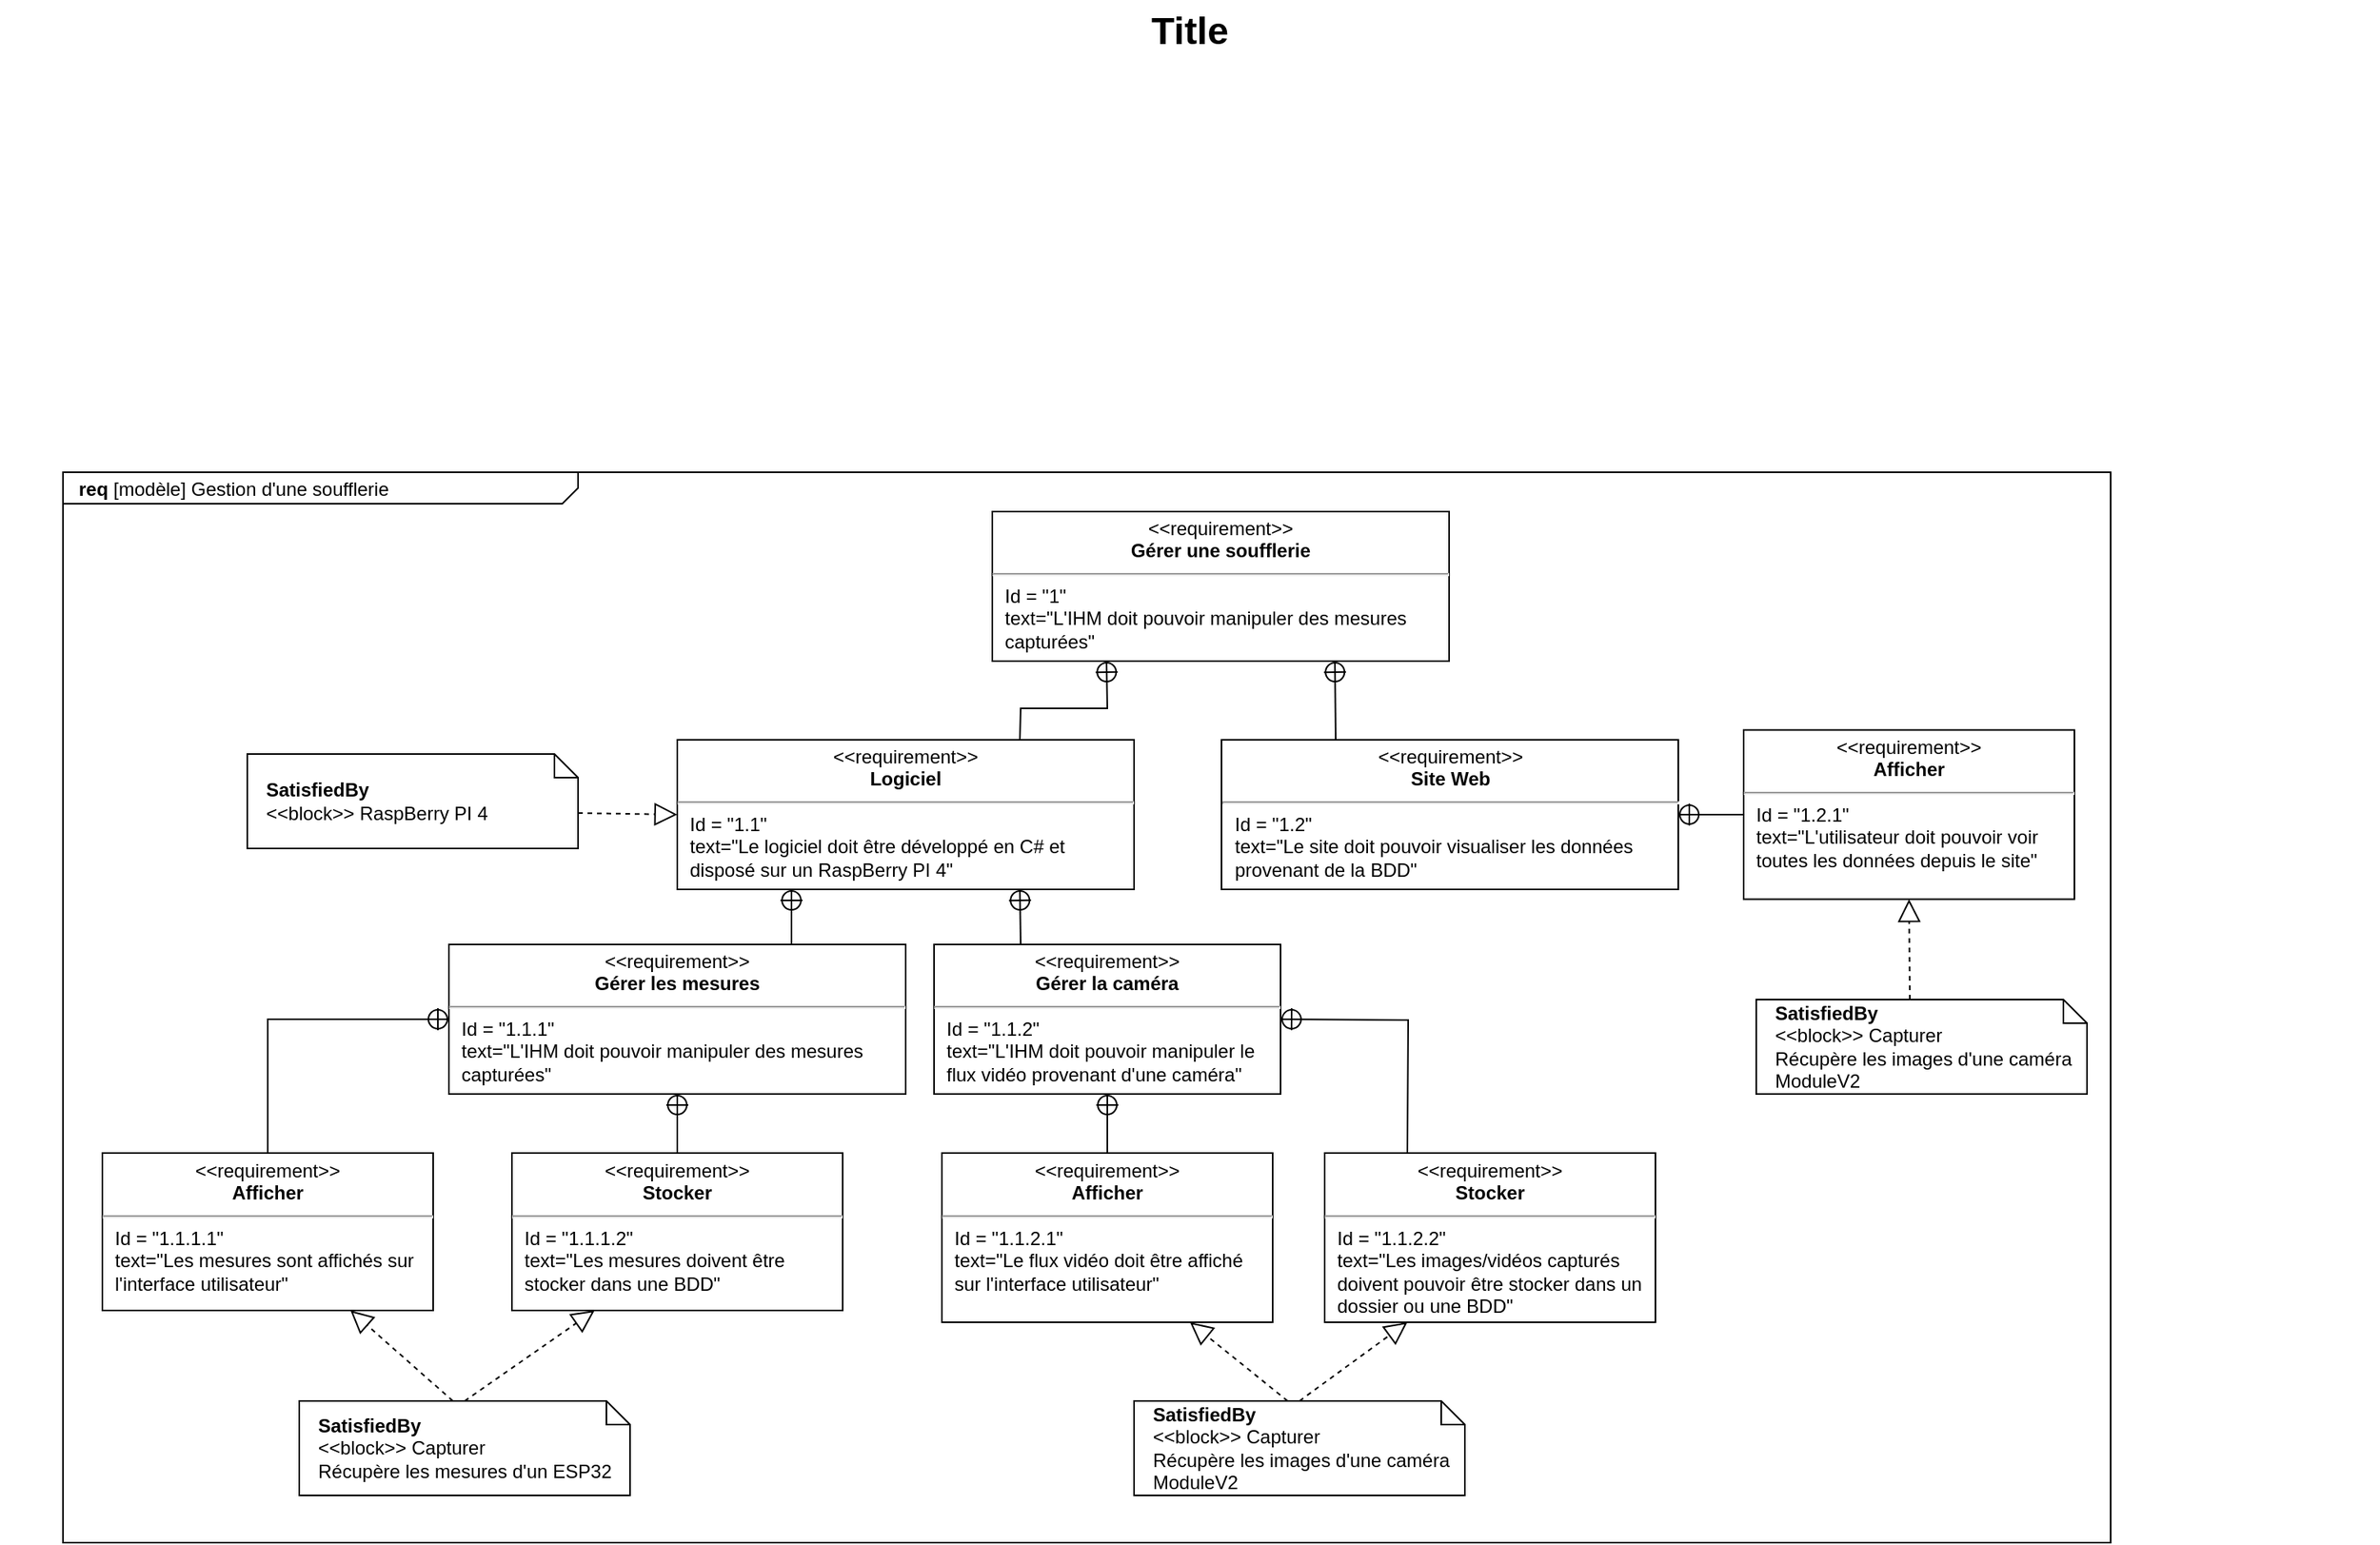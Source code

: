 <mxfile version="21.2.9" type="github">
  <diagram name="Page-1" id="929967ad-93f9-6ef4-fab6-5d389245f69c">
    <mxGraphModel dx="1065" dy="452" grid="1" gridSize="10" guides="1" tooltips="1" connect="1" arrows="1" fold="1" page="1" pageScale="1.5" pageWidth="1169" pageHeight="826" background="none" math="0" shadow="0">
      <root>
        <mxCell id="0" style=";html=1;" />
        <mxCell id="1" style=";html=1;" parent="0" />
        <mxCell id="1672d66443f91eb5-1" value="&lt;p style=&quot;margin: 0px ; margin-top: 4px ; margin-left: 10px ; text-align: left&quot;&gt;&lt;b&gt;req&lt;/b&gt;&amp;nbsp;[modèle] Gestion d&#39;une soufflerie&lt;/p&gt;" style="html=1;strokeWidth=1;shape=mxgraph.sysml.package;html=1;overflow=fill;whiteSpace=wrap;fillColor=none;gradientColor=none;fontSize=12;align=center;labelX=327.64;" parent="1" vertex="1">
          <mxGeometry x="160" y="340" width="1300" height="680" as="geometry" />
        </mxCell>
        <mxCell id="1672d66443f91eb5-21" style="edgeStyle=none;rounded=0;html=1;dashed=1;endArrow=none;endFill=0;jettySize=auto;orthogonalLoop=1;" parent="1" source="1672d66443f91eb5-6" edge="1">
          <mxGeometry relative="1" as="geometry">
            <mxPoint x="1066.583" y="655" as="targetPoint" />
          </mxGeometry>
        </mxCell>
        <mxCell id="1672d66443f91eb5-16" style="edgeStyle=orthogonalEdgeStyle;rounded=0;html=1;endArrow=circlePlus;endFill=0;jettySize=auto;orthogonalLoop=1;entryX=0.25;entryY=1;" parent="1" target="1672d66443f91eb5-5" edge="1">
          <mxGeometry relative="1" as="geometry">
            <Array as="points">
              <mxPoint x="627" y="635" />
              <mxPoint x="677" y="635" />
            </Array>
            <mxPoint x="627" y="655" as="sourcePoint" />
          </mxGeometry>
        </mxCell>
        <mxCell id="1672d66443f91eb5-17" style="edgeStyle=orthogonalEdgeStyle;rounded=0;html=1;endArrow=circlePlus;endFill=0;jettySize=auto;orthogonalLoop=1;entryX=0.5;entryY=1;" parent="1" source="1672d66443f91eb5-8" edge="1">
          <mxGeometry relative="1" as="geometry">
            <Array as="points">
              <mxPoint x="817" y="635" />
              <mxPoint x="717" y="635" />
            </Array>
            <mxPoint x="717" y="605" as="targetPoint" />
          </mxGeometry>
        </mxCell>
        <mxCell id="1672d66443f91eb5-18" style="edgeStyle=orthogonalEdgeStyle;rounded=0;html=1;endArrow=circlePlus;endFill=0;jettySize=auto;orthogonalLoop=1;entryX=0.75;entryY=1;" parent="1" source="1672d66443f91eb5-9" edge="1">
          <mxGeometry relative="1" as="geometry">
            <Array as="points">
              <mxPoint x="1017" y="625" />
              <mxPoint x="757" y="625" />
            </Array>
            <mxPoint x="757" y="605" as="targetPoint" />
          </mxGeometry>
        </mxCell>
        <mxCell id="1672d66443f91eb5-23" value="Title" style="text;strokeColor=none;fillColor=none;html=1;fontSize=24;fontStyle=1;verticalAlign=middle;align=center;" parent="1" vertex="1">
          <mxGeometry x="120" y="40" width="1510" height="40" as="geometry" />
        </mxCell>
        <mxCell id="MLXDjhbPjjfRIESLKYg0-1" value="&lt;p style=&quot;margin: 0px ; margin-top: 4px ; text-align: center&quot;&gt;&amp;lt;&amp;lt;requirement&amp;gt;&amp;gt;&lt;br&gt;&lt;b&gt;Gérer&amp;nbsp;les mesures&lt;/b&gt;&lt;/p&gt;&lt;hr&gt;&lt;p style=&quot;margin: 0px ; margin-left: 8px ; text-align: left&quot;&gt;Id = &quot;1.1.1&quot;&lt;/p&gt;&lt;p style=&quot;margin: 0px ; margin-left: 8px ; text-align: left&quot;&gt;text=&quot;L&#39;IHM doit pouvoir manipuler des mesures capturées&quot;&lt;/p&gt;" style="shape=rect;html=1;overflow=fill;whiteSpace=wrap;" vertex="1" parent="1">
          <mxGeometry x="405" y="640" width="290" height="95" as="geometry" />
        </mxCell>
        <mxCell id="MLXDjhbPjjfRIESLKYg0-2" value="&lt;p style=&quot;margin: 0px ; margin-top: 4px ; text-align: center&quot;&gt;&amp;lt;&amp;lt;requirement&amp;gt;&amp;gt;&lt;br&gt;&lt;b&gt;Afficher&lt;/b&gt;&lt;/p&gt;&lt;hr&gt;&lt;p style=&quot;margin: 0px ; margin-left: 8px ; text-align: left&quot;&gt;Id = &quot;1.1.1.1&quot;&lt;/p&gt;&lt;p style=&quot;margin: 0px ; margin-left: 8px ; text-align: left&quot;&gt;text=&quot;Les mesures sont affichés sur l&#39;interface utilisateur&quot;&lt;/p&gt;" style="shape=rect;html=1;overflow=fill;whiteSpace=wrap;" vertex="1" parent="1">
          <mxGeometry x="185" y="772.5" width="210" height="100" as="geometry" />
        </mxCell>
        <mxCell id="MLXDjhbPjjfRIESLKYg0-3" value="" style="edgeStyle=none;html=1;startArrow=sysMLPackCont;startSize=12;endArrow=none;rounded=0;exitX=0;exitY=0.5;exitDx=0;exitDy=0;entryX=0.5;entryY=0;entryDx=0;entryDy=0;" edge="1" parent="1" source="MLXDjhbPjjfRIESLKYg0-1" target="MLXDjhbPjjfRIESLKYg0-2">
          <mxGeometry width="160" relative="1" as="geometry">
            <mxPoint x="505" y="872.5" as="sourcePoint" />
            <mxPoint x="665" y="872.5" as="targetPoint" />
            <Array as="points">
              <mxPoint x="290" y="687.5" />
            </Array>
          </mxGeometry>
        </mxCell>
        <mxCell id="MLXDjhbPjjfRIESLKYg0-4" value="&lt;p style=&quot;margin: 0px ; margin-top: 4px ; text-align: center&quot;&gt;&amp;lt;&amp;lt;requirement&amp;gt;&amp;gt;&lt;br&gt;&lt;b&gt;Stocker&lt;/b&gt;&lt;/p&gt;&lt;hr&gt;&lt;p style=&quot;margin: 0px ; margin-left: 8px ; text-align: left&quot;&gt;Id = &quot;1.1.1.2&quot;&lt;/p&gt;&lt;p style=&quot;margin: 0px ; margin-left: 8px ; text-align: left&quot;&gt;text=&quot;Les mesures doivent être stocker dans une BDD&quot;&lt;/p&gt;" style="shape=rect;html=1;overflow=fill;whiteSpace=wrap;" vertex="1" parent="1">
          <mxGeometry x="445" y="772.5" width="210" height="100" as="geometry" />
        </mxCell>
        <mxCell id="MLXDjhbPjjfRIESLKYg0-5" value="" style="edgeStyle=none;html=1;startArrow=sysMLPackCont;startSize=12;endArrow=none;rounded=0;exitX=0.5;exitY=1;exitDx=0;exitDy=0;entryX=0.5;entryY=0;entryDx=0;entryDy=0;" edge="1" parent="1" source="MLXDjhbPjjfRIESLKYg0-1" target="MLXDjhbPjjfRIESLKYg0-4">
          <mxGeometry width="160" relative="1" as="geometry">
            <mxPoint x="535" y="812.5" as="sourcePoint" />
            <mxPoint x="695" y="812.5" as="targetPoint" />
          </mxGeometry>
        </mxCell>
        <mxCell id="MLXDjhbPjjfRIESLKYg0-9" value="&lt;p style=&quot;margin: 0px ; margin-top: 4px ; text-align: center&quot;&gt;&amp;lt;&amp;lt;requirement&amp;gt;&amp;gt;&lt;br&gt;&lt;b&gt;Gérer une soufflerie&lt;/b&gt;&lt;/p&gt;&lt;hr&gt;&lt;p style=&quot;margin: 0px ; margin-left: 8px ; text-align: left&quot;&gt;Id = &quot;1&quot;&lt;/p&gt;&lt;p style=&quot;margin: 0px ; margin-left: 8px ; text-align: left&quot;&gt;text=&quot;L&#39;IHM doit pouvoir manipuler des mesures capturées&quot;&lt;/p&gt;" style="shape=rect;html=1;overflow=fill;whiteSpace=wrap;" vertex="1" parent="1">
          <mxGeometry x="750" y="365" width="290" height="95" as="geometry" />
        </mxCell>
        <mxCell id="MLXDjhbPjjfRIESLKYg0-10" value="&lt;p style=&quot;margin: 0px ; margin-top: 4px ; text-align: center&quot;&gt;&amp;lt;&amp;lt;requirement&amp;gt;&amp;gt;&lt;br&gt;&lt;b&gt;Logiciel&lt;/b&gt;&lt;/p&gt;&lt;hr&gt;&lt;p style=&quot;margin: 0px ; margin-left: 8px ; text-align: left&quot;&gt;Id = &quot;1.1&quot;&lt;/p&gt;&lt;p style=&quot;margin: 0px ; margin-left: 8px ; text-align: left&quot;&gt;text=&quot;Le logiciel doit être développé en C# et disposé sur un RaspBerry PI 4&quot;&lt;/p&gt;" style="shape=rect;html=1;overflow=fill;whiteSpace=wrap;" vertex="1" parent="1">
          <mxGeometry x="550" y="510" width="290" height="95" as="geometry" />
        </mxCell>
        <mxCell id="MLXDjhbPjjfRIESLKYg0-12" value="" style="edgeStyle=none;html=1;startArrow=sysMLPackCont;startSize=12;endArrow=none;rounded=0;exitX=0.25;exitY=1;exitDx=0;exitDy=0;entryX=0.75;entryY=0;entryDx=0;entryDy=0;" edge="1" parent="1" source="MLXDjhbPjjfRIESLKYg0-10" target="MLXDjhbPjjfRIESLKYg0-1">
          <mxGeometry width="160" relative="1" as="geometry">
            <mxPoint x="620" y="610" as="sourcePoint" />
            <mxPoint x="780" y="610" as="targetPoint" />
          </mxGeometry>
        </mxCell>
        <mxCell id="MLXDjhbPjjfRIESLKYg0-16" value="&lt;b&gt;SatisfiedBy&lt;/b&gt;&lt;div&gt;&amp;lt;&amp;lt;block&amp;gt;&amp;gt; RaspBerry PI 4&lt;/div&gt;" style="shape=note;size=15;align=left;spacingLeft=10;html=1;whiteSpace=wrap;strokeWidth=1;fontSize=12;" vertex="1" parent="1">
          <mxGeometry x="277" y="519" width="210" height="60" as="geometry" />
        </mxCell>
        <mxCell id="MLXDjhbPjjfRIESLKYg0-18" value="" style="edgeStyle=none;html=1;endSize=12;endArrow=block;endFill=0;dashed=1;rounded=0;exitX=0;exitY=0;exitDx=210;exitDy=37.5;exitPerimeter=0;entryX=0;entryY=0.5;entryDx=0;entryDy=0;" edge="1" parent="1" source="MLXDjhbPjjfRIESLKYg0-16" target="MLXDjhbPjjfRIESLKYg0-10">
          <mxGeometry width="160" relative="1" as="geometry">
            <mxPoint x="490" y="650" as="sourcePoint" />
            <mxPoint x="650" y="650" as="targetPoint" />
          </mxGeometry>
        </mxCell>
        <mxCell id="MLXDjhbPjjfRIESLKYg0-20" value="&lt;b&gt;SatisfiedBy&lt;/b&gt;&lt;div&gt;&amp;lt;&amp;lt;block&amp;gt;&amp;gt; Capturer&lt;/div&gt;&lt;div&gt;Récupère les mesures d&#39;un ESP32&lt;/div&gt;" style="shape=note;size=15;align=left;spacingLeft=10;html=1;whiteSpace=wrap;strokeWidth=1;fontSize=12;" vertex="1" parent="1">
          <mxGeometry x="310" y="930" width="210" height="60" as="geometry" />
        </mxCell>
        <mxCell id="MLXDjhbPjjfRIESLKYg0-21" value="" style="edgeStyle=none;html=1;endSize=12;endArrow=block;endFill=0;dashed=1;rounded=0;exitX=0;exitY=0;exitDx=97.5;exitDy=0;exitPerimeter=0;entryX=0.75;entryY=1;entryDx=0;entryDy=0;" edge="1" parent="1" source="MLXDjhbPjjfRIESLKYg0-20" target="MLXDjhbPjjfRIESLKYg0-2">
          <mxGeometry width="160" relative="1" as="geometry">
            <mxPoint x="245" y="1091" as="sourcePoint" />
            <mxPoint x="315" y="990" as="targetPoint" />
          </mxGeometry>
        </mxCell>
        <mxCell id="MLXDjhbPjjfRIESLKYg0-35" value="&lt;p style=&quot;margin: 0px ; margin-top: 4px ; text-align: center&quot;&gt;&amp;lt;&amp;lt;requirement&amp;gt;&amp;gt;&lt;br&gt;&lt;b&gt;Gérer&amp;nbsp;la caméra&lt;/b&gt;&lt;/p&gt;&lt;hr&gt;&lt;p style=&quot;margin: 0px ; margin-left: 8px ; text-align: left&quot;&gt;Id = &quot;1.1.2&quot;&lt;/p&gt;&lt;p style=&quot;margin: 0px ; margin-left: 8px ; text-align: left&quot;&gt;text=&quot;L&#39;IHM doit pouvoir manipuler le flux vidéo provenant d&#39;une caméra&quot;&lt;/p&gt;" style="shape=rect;html=1;overflow=fill;whiteSpace=wrap;" vertex="1" parent="1">
          <mxGeometry x="713" y="640" width="220" height="95" as="geometry" />
        </mxCell>
        <mxCell id="MLXDjhbPjjfRIESLKYg0-38" value="&lt;p style=&quot;margin: 0px ; margin-top: 4px ; text-align: center&quot;&gt;&amp;lt;&amp;lt;requirement&amp;gt;&amp;gt;&lt;br&gt;&lt;b&gt;Afficher&lt;/b&gt;&lt;/p&gt;&lt;hr&gt;&lt;p style=&quot;margin: 0px ; margin-left: 8px ; text-align: left&quot;&gt;Id = &quot;1.1.2.1&quot;&lt;/p&gt;&lt;p style=&quot;margin: 0px ; margin-left: 8px ; text-align: left&quot;&gt;text=&quot;Le flux vidéo doit être affiché sur l&#39;interface utilisateur&quot;&lt;/p&gt;" style="shape=rect;html=1;overflow=fill;whiteSpace=wrap;" vertex="1" parent="1">
          <mxGeometry x="718" y="772.5" width="210" height="107.5" as="geometry" />
        </mxCell>
        <mxCell id="MLXDjhbPjjfRIESLKYg0-39" value="" style="edgeStyle=none;html=1;startArrow=sysMLPackCont;startSize=12;endArrow=none;rounded=0;exitX=0.5;exitY=1;exitDx=0;exitDy=0;entryX=0.5;entryY=0;entryDx=0;entryDy=0;" edge="1" parent="1" source="MLXDjhbPjjfRIESLKYg0-35" target="MLXDjhbPjjfRIESLKYg0-38">
          <mxGeometry width="160" relative="1" as="geometry">
            <mxPoint x="840" y="812.5" as="sourcePoint" />
            <mxPoint x="1000" y="812.5" as="targetPoint" />
          </mxGeometry>
        </mxCell>
        <mxCell id="MLXDjhbPjjfRIESLKYg0-40" value="" style="edgeStyle=none;html=1;startArrow=sysMLPackCont;startSize=12;endArrow=none;rounded=0;exitX=0.75;exitY=1;exitDx=0;exitDy=0;entryX=0.25;entryY=0;entryDx=0;entryDy=0;" edge="1" parent="1" target="MLXDjhbPjjfRIESLKYg0-35" source="MLXDjhbPjjfRIESLKYg0-10">
          <mxGeometry width="160" relative="1" as="geometry">
            <mxPoint x="1198" y="605" as="sourcePoint" />
            <mxPoint x="1355" y="610" as="targetPoint" />
          </mxGeometry>
        </mxCell>
        <mxCell id="MLXDjhbPjjfRIESLKYg0-42" value="&lt;b&gt;SatisfiedBy&lt;/b&gt;&lt;div&gt;&amp;lt;&amp;lt;block&amp;gt;&amp;gt; Capturer&lt;/div&gt;&lt;div&gt;Récupère les images d&#39;une caméra ModuleV2&lt;/div&gt;" style="shape=note;size=15;align=left;spacingLeft=10;html=1;whiteSpace=wrap;strokeWidth=1;fontSize=12;" vertex="1" parent="1">
          <mxGeometry x="840" y="930" width="210" height="60" as="geometry" />
        </mxCell>
        <mxCell id="MLXDjhbPjjfRIESLKYg0-43" value="" style="edgeStyle=none;html=1;endSize=12;endArrow=block;endFill=0;dashed=1;rounded=0;entryX=0.75;entryY=1;entryDx=0;entryDy=0;exitX=0;exitY=0;exitDx=97.5;exitDy=0;exitPerimeter=0;" edge="1" parent="1" source="MLXDjhbPjjfRIESLKYg0-42" target="MLXDjhbPjjfRIESLKYg0-38">
          <mxGeometry width="160" relative="1" as="geometry">
            <mxPoint x="940" y="994" as="sourcePoint" />
            <mxPoint x="1040" y="1006" as="targetPoint" />
          </mxGeometry>
        </mxCell>
        <mxCell id="MLXDjhbPjjfRIESLKYg0-46" value="&lt;p style=&quot;margin: 0px ; margin-top: 4px ; text-align: center&quot;&gt;&amp;lt;&amp;lt;requirement&amp;gt;&amp;gt;&lt;br&gt;&lt;b&gt;Stocker&lt;/b&gt;&lt;/p&gt;&lt;hr&gt;&lt;p style=&quot;margin: 0px ; margin-left: 8px ; text-align: left&quot;&gt;Id = &quot;1.1.2.2&quot;&lt;/p&gt;&lt;p style=&quot;margin: 0px ; margin-left: 8px ; text-align: left&quot;&gt;text=&quot;Les images/vidéos capturés doivent pouvoir être stocker dans un dossier ou une BDD&quot;&lt;/p&gt;" style="shape=rect;html=1;overflow=fill;whiteSpace=wrap;" vertex="1" parent="1">
          <mxGeometry x="961" y="772.5" width="210" height="107.5" as="geometry" />
        </mxCell>
        <mxCell id="MLXDjhbPjjfRIESLKYg0-47" value="" style="edgeStyle=none;html=1;startArrow=sysMLPackCont;startSize=12;endArrow=none;rounded=0;exitX=1;exitY=0.5;exitDx=0;exitDy=0;entryX=0.25;entryY=0;entryDx=0;entryDy=0;" edge="1" parent="1" source="MLXDjhbPjjfRIESLKYg0-35" target="MLXDjhbPjjfRIESLKYg0-46">
          <mxGeometry width="160" relative="1" as="geometry">
            <mxPoint x="833" y="745" as="sourcePoint" />
            <mxPoint x="833" y="783" as="targetPoint" />
            <Array as="points">
              <mxPoint x="1014" y="688" />
            </Array>
          </mxGeometry>
        </mxCell>
        <mxCell id="MLXDjhbPjjfRIESLKYg0-51" value="" style="edgeStyle=none;html=1;endSize=12;endArrow=block;endFill=0;dashed=1;rounded=0;exitX=0.5;exitY=0;exitDx=0;exitDy=0;exitPerimeter=0;entryX=0.25;entryY=1;entryDx=0;entryDy=0;" edge="1" parent="1" source="MLXDjhbPjjfRIESLKYg0-20" target="MLXDjhbPjjfRIESLKYg0-4">
          <mxGeometry width="160" relative="1" as="geometry">
            <mxPoint x="417" y="962" as="sourcePoint" />
            <mxPoint x="353" y="883" as="targetPoint" />
          </mxGeometry>
        </mxCell>
        <mxCell id="MLXDjhbPjjfRIESLKYg0-54" value="" style="edgeStyle=none;html=1;endSize=12;endArrow=block;endFill=0;dashed=1;rounded=0;entryX=0.25;entryY=1;entryDx=0;entryDy=0;exitX=0.5;exitY=0;exitDx=0;exitDy=0;exitPerimeter=0;" edge="1" parent="1" source="MLXDjhbPjjfRIESLKYg0-42" target="MLXDjhbPjjfRIESLKYg0-46">
          <mxGeometry width="160" relative="1" as="geometry">
            <mxPoint x="958" y="986" as="sourcePoint" />
            <mxPoint x="886" y="890" as="targetPoint" />
          </mxGeometry>
        </mxCell>
        <mxCell id="MLXDjhbPjjfRIESLKYg0-76" value="&lt;p style=&quot;margin: 0px ; margin-top: 4px ; text-align: center&quot;&gt;&amp;lt;&amp;lt;requirement&amp;gt;&amp;gt;&lt;br&gt;&lt;b&gt;Site Web&lt;/b&gt;&lt;/p&gt;&lt;hr&gt;&lt;p style=&quot;margin: 0px ; margin-left: 8px ; text-align: left&quot;&gt;Id = &quot;1.2&quot;&lt;/p&gt;&lt;p style=&quot;margin: 0px ; margin-left: 8px ; text-align: left&quot;&gt;text=&quot;Le site doit pouvoir visualiser les données provenant de la BDD&quot;&lt;/p&gt;" style="shape=rect;html=1;overflow=fill;whiteSpace=wrap;" vertex="1" parent="1">
          <mxGeometry x="895.5" y="510" width="290" height="95" as="geometry" />
        </mxCell>
        <mxCell id="MLXDjhbPjjfRIESLKYg0-77" value="&lt;p style=&quot;margin: 0px ; margin-top: 4px ; text-align: center&quot;&gt;&amp;lt;&amp;lt;requirement&amp;gt;&amp;gt;&lt;br&gt;&lt;b&gt;Afficher&lt;/b&gt;&lt;/p&gt;&lt;hr&gt;&lt;p style=&quot;margin: 0px ; margin-left: 8px ; text-align: left&quot;&gt;Id = &quot;1.2.1&quot;&lt;/p&gt;&lt;p style=&quot;margin: 0px ; margin-left: 8px ; text-align: left&quot;&gt;text=&quot;L&#39;utilisateur doit pouvoir voir toutes les données depuis le site&quot;&lt;/p&gt;" style="shape=rect;html=1;overflow=fill;whiteSpace=wrap;" vertex="1" parent="1">
          <mxGeometry x="1227" y="503.75" width="210" height="107.5" as="geometry" />
        </mxCell>
        <mxCell id="MLXDjhbPjjfRIESLKYg0-79" value="&lt;b&gt;SatisfiedBy&lt;/b&gt;&lt;div&gt;&amp;lt;&amp;lt;block&amp;gt;&amp;gt; Capturer&lt;/div&gt;&lt;div&gt;Récupère les images d&#39;une caméra ModuleV2&lt;/div&gt;" style="shape=note;size=15;align=left;spacingLeft=10;html=1;whiteSpace=wrap;strokeWidth=1;fontSize=12;" vertex="1" parent="1">
          <mxGeometry x="1235" y="675" width="210" height="60" as="geometry" />
        </mxCell>
        <mxCell id="MLXDjhbPjjfRIESLKYg0-80" value="" style="edgeStyle=none;html=1;endSize=12;endArrow=block;endFill=0;dashed=1;rounded=0;entryX=0.5;entryY=1;entryDx=0;entryDy=0;exitX=0;exitY=0;exitDx=97.5;exitDy=0;exitPerimeter=0;" edge="1" parent="1" source="MLXDjhbPjjfRIESLKYg0-79" target="MLXDjhbPjjfRIESLKYg0-77">
          <mxGeometry width="160" relative="1" as="geometry">
            <mxPoint x="890" y="940" as="sourcePoint" />
            <mxPoint x="959" y="890" as="targetPoint" />
          </mxGeometry>
        </mxCell>
        <mxCell id="MLXDjhbPjjfRIESLKYg0-83" value="" style="edgeStyle=none;html=1;startArrow=sysMLPackCont;startSize=12;endArrow=none;rounded=0;exitX=1;exitY=0.5;exitDx=0;exitDy=0;entryX=0;entryY=0.5;entryDx=0;entryDy=0;" edge="1" parent="1" source="MLXDjhbPjjfRIESLKYg0-76" target="MLXDjhbPjjfRIESLKYg0-77">
          <mxGeometry width="160" relative="1" as="geometry">
            <mxPoint x="1050" y="730" as="sourcePoint" />
            <mxPoint x="1210" y="730" as="targetPoint" />
          </mxGeometry>
        </mxCell>
        <mxCell id="MLXDjhbPjjfRIESLKYg0-84" value="" style="edgeStyle=none;html=1;startArrow=sysMLPackCont;startSize=12;endArrow=none;rounded=0;exitX=0.75;exitY=1;exitDx=0;exitDy=0;entryX=0.25;entryY=0;entryDx=0;entryDy=0;" edge="1" parent="1" source="MLXDjhbPjjfRIESLKYg0-9" target="MLXDjhbPjjfRIESLKYg0-76">
          <mxGeometry width="160" relative="1" as="geometry">
            <mxPoint x="880" y="550" as="sourcePoint" />
            <mxPoint x="1040" y="550" as="targetPoint" />
          </mxGeometry>
        </mxCell>
        <mxCell id="MLXDjhbPjjfRIESLKYg0-85" value="" style="edgeStyle=none;html=1;startArrow=sysMLPackCont;startSize=12;endArrow=none;rounded=0;exitX=0.25;exitY=1;exitDx=0;exitDy=0;entryX=0.75;entryY=0;entryDx=0;entryDy=0;" edge="1" parent="1" source="MLXDjhbPjjfRIESLKYg0-9" target="MLXDjhbPjjfRIESLKYg0-10">
          <mxGeometry width="160" relative="1" as="geometry">
            <mxPoint x="640" y="480" as="sourcePoint" />
            <mxPoint x="800" y="480" as="targetPoint" />
            <Array as="points">
              <mxPoint x="823" y="490" />
              <mxPoint x="768" y="490" />
            </Array>
          </mxGeometry>
        </mxCell>
      </root>
    </mxGraphModel>
  </diagram>
</mxfile>
